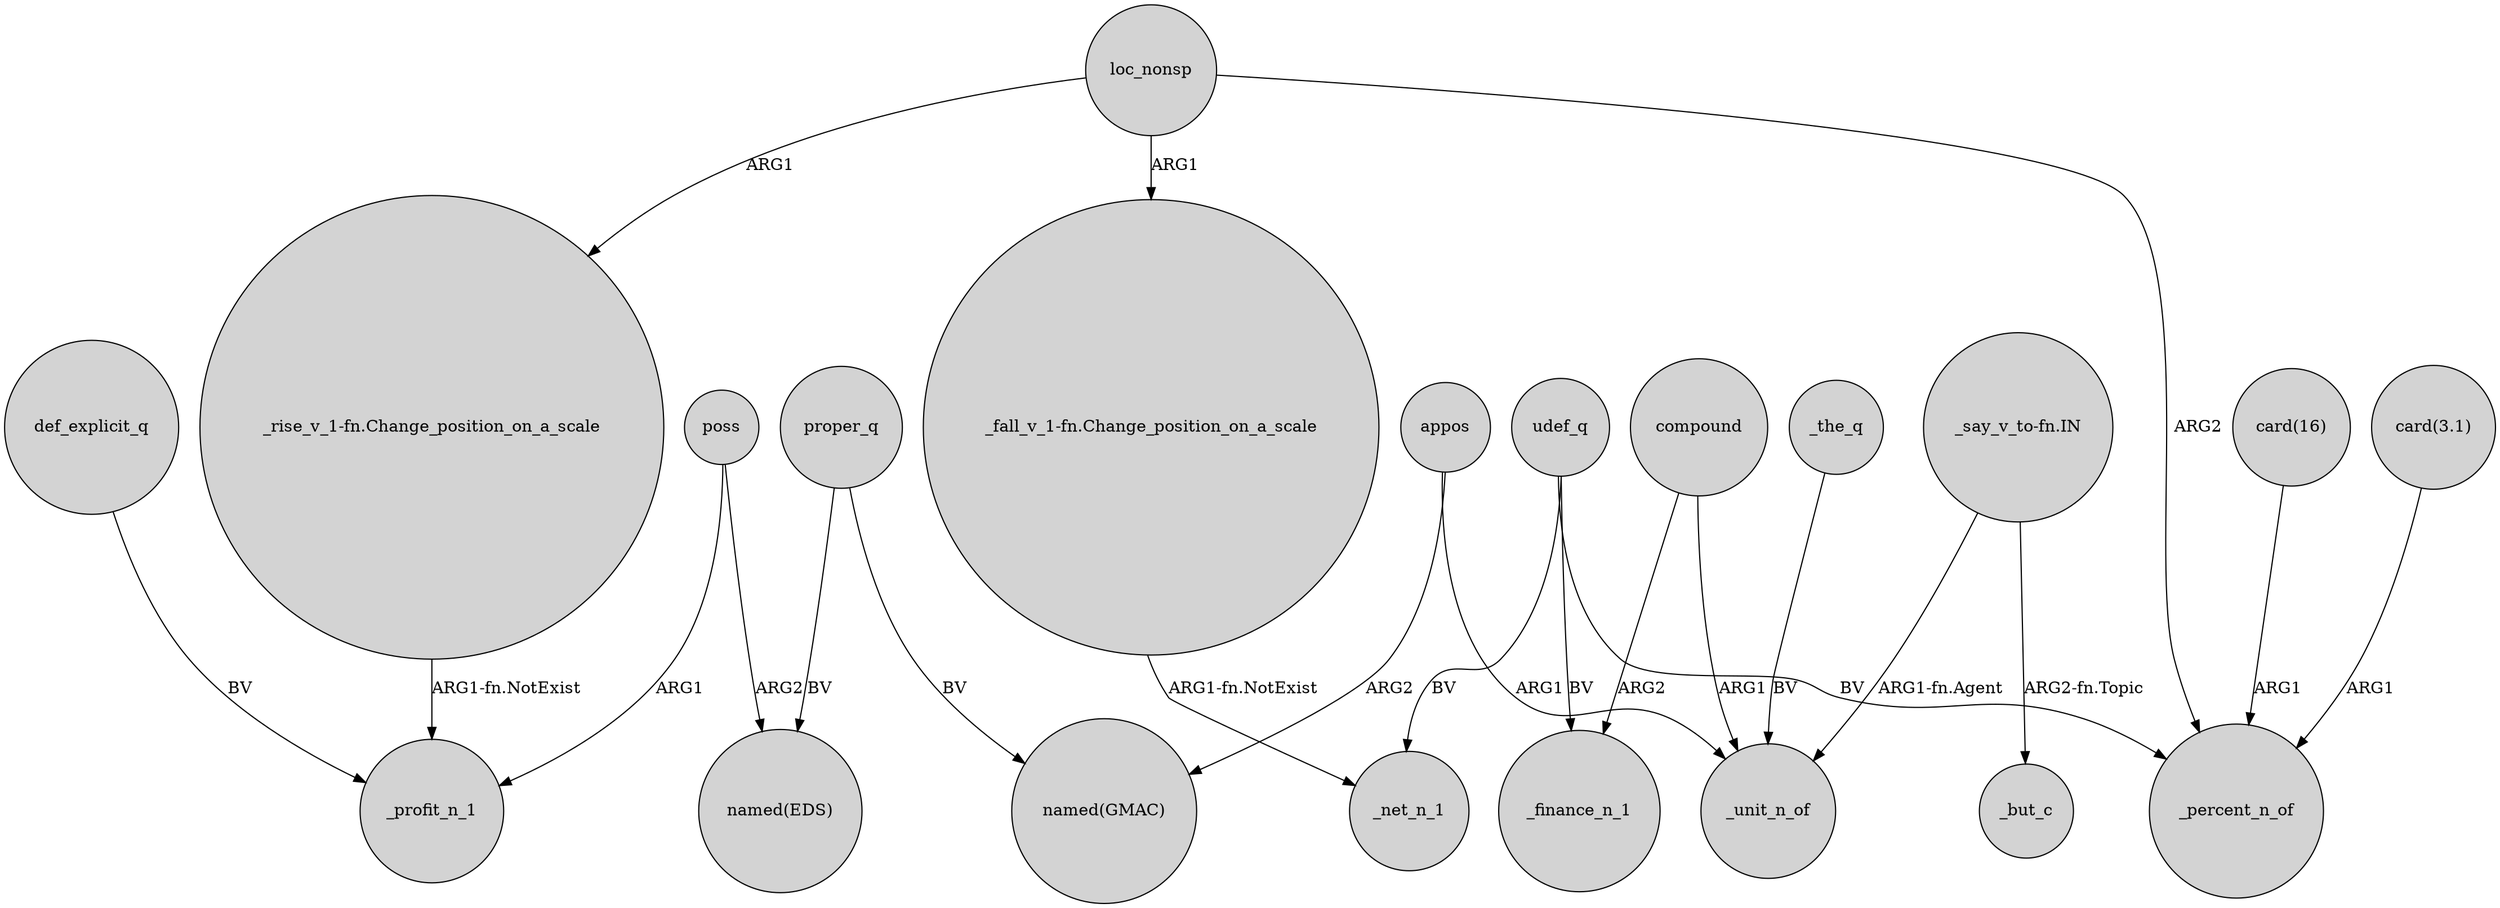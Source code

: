 digraph {
	node [shape=circle style=filled]
	proper_q -> "named(EDS)" [label=BV]
	def_explicit_q -> _profit_n_1 [label=BV]
	udef_q -> _finance_n_1 [label=BV]
	compound -> _unit_n_of [label=ARG1]
	appos -> _unit_n_of [label=ARG1]
	loc_nonsp -> "_fall_v_1-fn.Change_position_on_a_scale" [label=ARG1]
	compound -> _finance_n_1 [label=ARG2]
	"card(16)" -> _percent_n_of [label=ARG1]
	"_say_v_to-fn.IN" -> _but_c [label="ARG2-fn.Topic"]
	poss -> "named(EDS)" [label=ARG2]
	proper_q -> "named(GMAC)" [label=BV]
	"_fall_v_1-fn.Change_position_on_a_scale" -> _net_n_1 [label="ARG1-fn.NotExist"]
	loc_nonsp -> _percent_n_of [label=ARG2]
	"_say_v_to-fn.IN" -> _unit_n_of [label="ARG1-fn.Agent"]
	loc_nonsp -> "_rise_v_1-fn.Change_position_on_a_scale" [label=ARG1]
	"card(3.1)" -> _percent_n_of [label=ARG1]
	udef_q -> _net_n_1 [label=BV]
	poss -> _profit_n_1 [label=ARG1]
	udef_q -> _percent_n_of [label=BV]
	_the_q -> _unit_n_of [label=BV]
	appos -> "named(GMAC)" [label=ARG2]
	"_rise_v_1-fn.Change_position_on_a_scale" -> _profit_n_1 [label="ARG1-fn.NotExist"]
}
